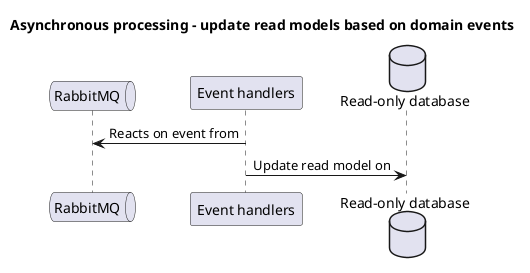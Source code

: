 @startuml

Title "Asynchronous processing - update read models based on domain events"

queue RabbitMQ
participant "Event handlers" as EventHandler
database "Read-only database" as ReadOnlyDatabase

EventHandler -> RabbitMQ : Reacts on event from
EventHandler -> ReadOnlyDatabase : Update read model on

@enduml